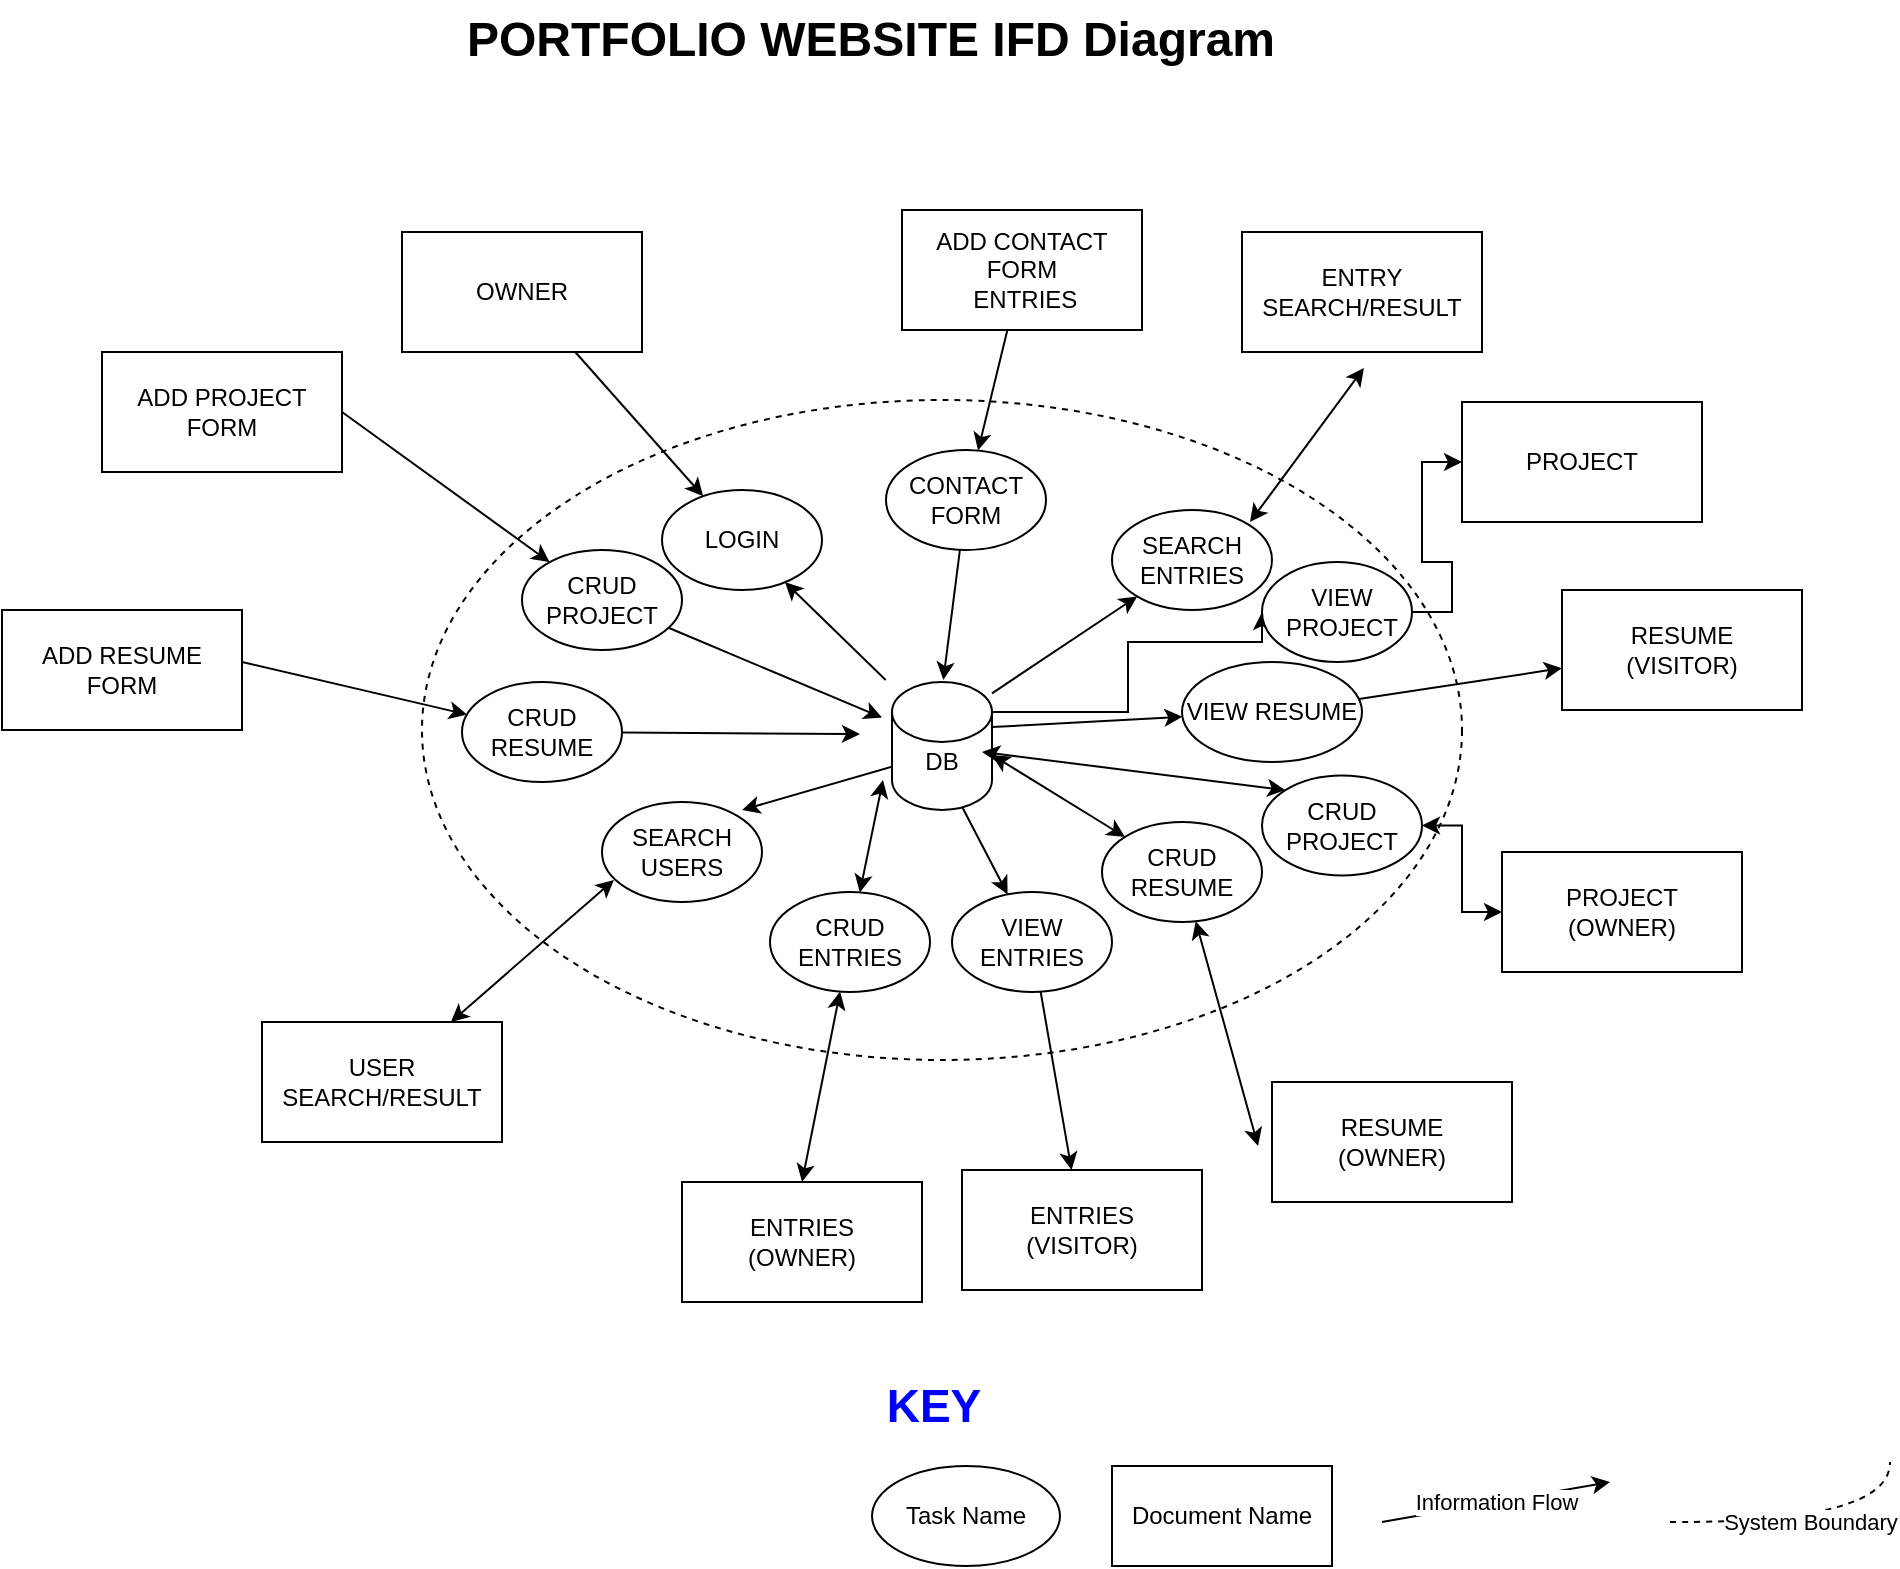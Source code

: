 <mxfile version="14.4.3" type="device"><diagram id="f69riF0zE2jX6KAI8v3U" name="Page-1"><mxGraphModel dx="2272" dy="862" grid="1" gridSize="10" guides="1" tooltips="1" connect="1" arrows="1" fold="1" page="1" pageScale="1" pageWidth="850" pageHeight="1100" math="0" shadow="0"><root><mxCell id="0"/><mxCell id="1" parent="0"/><mxCell id="H5RYmZ8kcxVcwlqUMl1A-1" value="" style="ellipse;whiteSpace=wrap;html=1;dashed=1;" parent="1" vertex="1"><mxGeometry x="-250" y="239" width="520" height="330" as="geometry"/></mxCell><mxCell id="H5RYmZ8kcxVcwlqUMl1A-27" value="" style="edgeStyle=none;rounded=0;orthogonalLoop=1;jettySize=auto;html=1;startArrow=classic;startFill=1;endArrow=classic;endFill=1;entryX=0.075;entryY=0.78;entryDx=0;entryDy=0;entryPerimeter=0;" parent="1" source="H5RYmZ8kcxVcwlqUMl1A-3" target="g5TiDb2rSoXXwQeDszKe-1" edge="1"><mxGeometry relative="1" as="geometry"/></mxCell><mxCell id="H5RYmZ8kcxVcwlqUMl1A-3" value="USER SEARCH/RESULT" style="rounded=0;whiteSpace=wrap;html=1;" parent="1" vertex="1"><mxGeometry x="-330" y="550" width="120" height="60" as="geometry"/></mxCell><mxCell id="H5RYmZ8kcxVcwlqUMl1A-4" value="RESUME&lt;br&gt;(VISITOR)" style="rounded=0;whiteSpace=wrap;html=1;" parent="1" vertex="1"><mxGeometry x="320" y="334" width="120" height="60" as="geometry"/></mxCell><mxCell id="H5RYmZ8kcxVcwlqUMl1A-31" value="" style="edgeStyle=none;rounded=0;orthogonalLoop=1;jettySize=auto;html=1;startArrow=classic;startFill=1;endArrow=classic;endFill=1;exitX=-0.058;exitY=0.533;exitDx=0;exitDy=0;exitPerimeter=0;" parent="1" source="qtLCLrS1bXgk0r4z3jKP-1" target="H5RYmZ8kcxVcwlqUMl1A-17" edge="1"><mxGeometry relative="1" as="geometry"/></mxCell><mxCell id="H5RYmZ8kcxVcwlqUMl1A-33" value="" style="edgeStyle=none;rounded=0;orthogonalLoop=1;jettySize=auto;html=1;startArrow=classic;startFill=1;endArrow=none;endFill=0;" parent="1" source="H5RYmZ8kcxVcwlqUMl1A-6" target="H5RYmZ8kcxVcwlqUMl1A-16" edge="1"><mxGeometry relative="1" as="geometry"/></mxCell><mxCell id="H5RYmZ8kcxVcwlqUMl1A-6" value="ENTRIES&lt;br&gt;(VISITOR)" style="rounded=0;whiteSpace=wrap;html=1;" parent="1" vertex="1"><mxGeometry x="20" y="624" width="120" height="60" as="geometry"/></mxCell><mxCell id="H5RYmZ8kcxVcwlqUMl1A-39" value="" style="edgeStyle=none;rounded=0;orthogonalLoop=1;jettySize=auto;html=1;startArrow=classic;startFill=1;endArrow=classic;endFill=1;exitX=0.5;exitY=0;exitDx=0;exitDy=0;" parent="1" source="qtLCLrS1bXgk0r4z3jKP-2" target="H5RYmZ8kcxVcwlqUMl1A-15" edge="1"><mxGeometry relative="1" as="geometry"/></mxCell><mxCell id="H5RYmZ8kcxVcwlqUMl1A-25" value="" style="edgeStyle=none;rounded=0;orthogonalLoop=1;jettySize=auto;html=1;" parent="1" source="H5RYmZ8kcxVcwlqUMl1A-8" target="H5RYmZ8kcxVcwlqUMl1A-13" edge="1"><mxGeometry relative="1" as="geometry"/></mxCell><mxCell id="H5RYmZ8kcxVcwlqUMl1A-8" value="ADD CONTACT FORM&lt;br&gt;&amp;nbsp;ENTRIES" style="rounded=0;whiteSpace=wrap;html=1;" parent="1" vertex="1"><mxGeometry x="-10" y="144" width="120" height="60" as="geometry"/></mxCell><mxCell id="H5RYmZ8kcxVcwlqUMl1A-22" value="" style="rounded=0;orthogonalLoop=1;jettySize=auto;html=1;" parent="1" source="H5RYmZ8kcxVcwlqUMl1A-9" target="H5RYmZ8kcxVcwlqUMl1A-12" edge="1"><mxGeometry relative="1" as="geometry"/></mxCell><mxCell id="H5RYmZ8kcxVcwlqUMl1A-9" value="OWNER" style="rounded=0;whiteSpace=wrap;html=1;" parent="1" vertex="1"><mxGeometry x="-260" y="155" width="120" height="60" as="geometry"/></mxCell><mxCell id="H5RYmZ8kcxVcwlqUMl1A-10" value="ADD PROJECT FORM" style="rounded=0;whiteSpace=wrap;html=1;" parent="1" vertex="1"><mxGeometry x="-410" y="215" width="120" height="60" as="geometry"/></mxCell><mxCell id="H5RYmZ8kcxVcwlqUMl1A-24" value="" style="rounded=0;orthogonalLoop=1;jettySize=auto;html=1;endArrow=none;endFill=0;startArrow=classic;startFill=1;" parent="1" source="H5RYmZ8kcxVcwlqUMl1A-12" edge="1"><mxGeometry relative="1" as="geometry"><mxPoint x="-18.158" y="379" as="targetPoint"/></mxGeometry></mxCell><mxCell id="H5RYmZ8kcxVcwlqUMl1A-12" value="LOGIN" style="ellipse;whiteSpace=wrap;html=1;" parent="1" vertex="1"><mxGeometry x="-130" y="284" width="80" height="50" as="geometry"/></mxCell><mxCell id="H5RYmZ8kcxVcwlqUMl1A-26" value="" style="edgeStyle=none;rounded=0;orthogonalLoop=1;jettySize=auto;html=1;" parent="1" source="H5RYmZ8kcxVcwlqUMl1A-13" edge="1"><mxGeometry relative="1" as="geometry"><mxPoint x="10.652" y="379" as="targetPoint"/></mxGeometry></mxCell><mxCell id="H5RYmZ8kcxVcwlqUMl1A-13" value="CONTACT FORM" style="ellipse;whiteSpace=wrap;html=1;" parent="1" vertex="1"><mxGeometry x="-18" y="264" width="80" height="50" as="geometry"/></mxCell><mxCell id="H5RYmZ8kcxVcwlqUMl1A-40" value="" style="edgeStyle=none;rounded=0;orthogonalLoop=1;jettySize=auto;html=1;startArrow=classic;startFill=1;endArrow=classic;endFill=1;" parent="1" source="H5RYmZ8kcxVcwlqUMl1A-15" edge="1"><mxGeometry relative="1" as="geometry"><mxPoint x="-19.506" y="429" as="targetPoint"/></mxGeometry></mxCell><mxCell id="H5RYmZ8kcxVcwlqUMl1A-15" value="CRUD&lt;br&gt;ENTRIES" style="ellipse;whiteSpace=wrap;html=1;" parent="1" vertex="1"><mxGeometry x="-76" y="485" width="80" height="50" as="geometry"/></mxCell><mxCell id="H5RYmZ8kcxVcwlqUMl1A-34" value="" style="edgeStyle=none;rounded=0;orthogonalLoop=1;jettySize=auto;html=1;startArrow=classic;startFill=1;endArrow=none;endFill=0;" parent="1" source="H5RYmZ8kcxVcwlqUMl1A-16" edge="1"><mxGeometry relative="1" as="geometry"><mxPoint x="13.069" y="429" as="targetPoint"/></mxGeometry></mxCell><mxCell id="H5RYmZ8kcxVcwlqUMl1A-16" value="VIEW ENTRIES" style="ellipse;whiteSpace=wrap;html=1;" parent="1" vertex="1"><mxGeometry x="15" y="485" width="80" height="50" as="geometry"/></mxCell><mxCell id="H5RYmZ8kcxVcwlqUMl1A-32" value="" style="edgeStyle=none;rounded=0;orthogonalLoop=1;jettySize=auto;html=1;startArrow=classic;startFill=1;endArrow=classic;endFill=1;entryX=1;entryY=0.75;entryDx=0;entryDy=0;" parent="1" source="H5RYmZ8kcxVcwlqUMl1A-17" edge="1"><mxGeometry relative="1" as="geometry"><mxPoint x="35" y="416.5" as="targetPoint"/></mxGeometry></mxCell><mxCell id="H5RYmZ8kcxVcwlqUMl1A-17" value="" style="ellipse;whiteSpace=wrap;html=1;" parent="1" vertex="1"><mxGeometry x="90" y="450" width="80" height="50" as="geometry"/></mxCell><mxCell id="H5RYmZ8kcxVcwlqUMl1A-29" value="" style="edgeStyle=none;rounded=0;orthogonalLoop=1;jettySize=auto;html=1;startArrow=classic;startFill=1;endArrow=none;endFill=0;" parent="1" source="H5RYmZ8kcxVcwlqUMl1A-18" edge="1"><mxGeometry relative="1" as="geometry"><mxPoint x="35" y="402.522" as="targetPoint"/></mxGeometry></mxCell><mxCell id="H5RYmZ8kcxVcwlqUMl1A-30" value="" style="edgeStyle=none;rounded=0;orthogonalLoop=1;jettySize=auto;html=1;startArrow=none;startFill=0;endArrow=classic;endFill=1;" parent="1" source="H5RYmZ8kcxVcwlqUMl1A-18" target="H5RYmZ8kcxVcwlqUMl1A-4" edge="1"><mxGeometry relative="1" as="geometry"/></mxCell><mxCell id="H5RYmZ8kcxVcwlqUMl1A-18" value="VIEW RESUME" style="ellipse;whiteSpace=wrap;html=1;" parent="1" vertex="1"><mxGeometry x="130" y="370" width="90" height="50" as="geometry"/></mxCell><mxCell id="H5RYmZ8kcxVcwlqUMl1A-28" value="" style="edgeStyle=none;rounded=0;orthogonalLoop=1;jettySize=auto;html=1;startArrow=classic;startFill=1;endArrow=none;endFill=0;" parent="1" source="H5RYmZ8kcxVcwlqUMl1A-19" edge="1"><mxGeometry relative="1" as="geometry"><mxPoint x="35" y="385.667" as="targetPoint"/></mxGeometry></mxCell><mxCell id="H5RYmZ8kcxVcwlqUMl1A-19" value="SEARCH ENTRIES" style="ellipse;whiteSpace=wrap;html=1;" parent="1" vertex="1"><mxGeometry x="95" y="294" width="80" height="50" as="geometry"/></mxCell><mxCell id="H5RYmZ8kcxVcwlqUMl1A-38" value="" style="edgeStyle=none;rounded=0;orthogonalLoop=1;jettySize=auto;html=1;startArrow=none;startFill=0;endArrow=classic;endFill=1;" parent="1" source="H5RYmZ8kcxVcwlqUMl1A-35" edge="1"><mxGeometry relative="1" as="geometry"><mxPoint x="-20" y="397.803" as="targetPoint"/></mxGeometry></mxCell><mxCell id="H5RYmZ8kcxVcwlqUMl1A-35" value="CRUD PROJECT" style="ellipse;whiteSpace=wrap;html=1;" parent="1" vertex="1"><mxGeometry x="-200" y="314" width="80" height="50" as="geometry"/></mxCell><mxCell id="H5RYmZ8kcxVcwlqUMl1A-43" value="Task Name" style="ellipse;whiteSpace=wrap;html=1;" parent="1" vertex="1"><mxGeometry x="-25" y="772" width="94" height="50" as="geometry"/></mxCell><mxCell id="H5RYmZ8kcxVcwlqUMl1A-44" value="Document Name" style="rounded=0;whiteSpace=wrap;html=1;" parent="1" vertex="1"><mxGeometry x="95" y="772" width="110" height="50" as="geometry"/></mxCell><mxCell id="H5RYmZ8kcxVcwlqUMl1A-45" value="&lt;b&gt;&lt;font style=&quot;font-size: 23px&quot; color=&quot;#0000ff&quot;&gt;KEY&lt;/font&gt;&lt;/b&gt;" style="text;html=1;strokeColor=none;fillColor=none;align=center;verticalAlign=middle;whiteSpace=wrap;rounded=0;" parent="1" vertex="1"><mxGeometry x="-31" y="722" width="74" height="40" as="geometry"/></mxCell><mxCell id="H5RYmZ8kcxVcwlqUMl1A-46" value="Information Flow" style="endArrow=classic;html=1;" parent="1" edge="1"><mxGeometry width="50" height="50" relative="1" as="geometry"><mxPoint x="230" y="800" as="sourcePoint"/><mxPoint x="344" y="780" as="targetPoint"/></mxGeometry></mxCell><mxCell id="H5RYmZ8kcxVcwlqUMl1A-48" value="System Boundary" style="endArrow=none;dashed=1;html=1;edgeStyle=orthogonalEdgeStyle;elbow=vertical;curved=1;" parent="1" edge="1"><mxGeometry width="50" height="50" relative="1" as="geometry"><mxPoint x="374" y="800" as="sourcePoint"/><mxPoint x="484" y="770" as="targetPoint"/></mxGeometry></mxCell><mxCell id="H5RYmZ8kcxVcwlqUMl1A-50" value="PORTFOLIO WEBSITE IFD Diagram" style="text;strokeColor=none;fillColor=none;html=1;fontSize=24;fontStyle=1;verticalAlign=middle;align=center;" parent="1" vertex="1"><mxGeometry x="-76" y="39" width="100" height="40" as="geometry"/></mxCell><mxCell id="-q47oKd1JQudNe9BDdFH-1" value="" style="endArrow=classic;html=1;exitX=1;exitY=0.5;exitDx=0;exitDy=0;" parent="1" target="H5RYmZ8kcxVcwlqUMl1A-35" edge="1" source="H5RYmZ8kcxVcwlqUMl1A-10"><mxGeometry width="50" height="50" relative="1" as="geometry"><mxPoint x="-320" y="314" as="sourcePoint"/><mxPoint x="-270" y="264" as="targetPoint"/></mxGeometry></mxCell><mxCell id="-q47oKd1JQudNe9BDdFH-2" style="edgeStyle=none;rounded=0;orthogonalLoop=1;jettySize=auto;html=1;exitX=0.5;exitY=0;exitDx=0;exitDy=0;startArrow=classic;startFill=1;endArrow=none;endFill=0;" parent="1" source="H5RYmZ8kcxVcwlqUMl1A-17" target="H5RYmZ8kcxVcwlqUMl1A-17" edge="1"><mxGeometry relative="1" as="geometry"/></mxCell><mxCell id="g5TiDb2rSoXXwQeDszKe-1" value="SEARCH USERS" style="ellipse;whiteSpace=wrap;html=1;" parent="1" vertex="1"><mxGeometry x="-160" y="440" width="80" height="50" as="geometry"/></mxCell><mxCell id="g5TiDb2rSoXXwQeDszKe-2" value="" style="edgeStyle=none;rounded=0;orthogonalLoop=1;jettySize=auto;html=1;startArrow=classic;startFill=1;endArrow=none;endFill=0;entryX=0;entryY=0.5;entryDx=0;entryDy=0;" parent="1" edge="1"><mxGeometry relative="1" as="geometry"><mxPoint x="-90" y="444" as="sourcePoint"/><mxPoint y="418" as="targetPoint"/></mxGeometry></mxCell><mxCell id="g5TiDb2rSoXXwQeDszKe-3" value="ENTRY SEARCH/RESULT" style="rounded=0;whiteSpace=wrap;html=1;" parent="1" vertex="1"><mxGeometry x="160" y="155" width="120" height="60" as="geometry"/></mxCell><mxCell id="-NbH2facQD2tOK-JB0Vn-1" value="" style="edgeStyle=none;rounded=0;orthogonalLoop=1;jettySize=auto;html=1;startArrow=classic;startFill=1;endArrow=classic;endFill=1;entryX=0.508;entryY=1.133;entryDx=0;entryDy=0;entryPerimeter=0;" parent="1" edge="1" target="g5TiDb2rSoXXwQeDszKe-3"><mxGeometry relative="1" as="geometry"><mxPoint x="164" y="300" as="sourcePoint"/><mxPoint x="250" y="249" as="targetPoint"/></mxGeometry></mxCell><mxCell id="zvGAOPhLotKnUewdl_NJ-25" style="edgeStyle=orthogonalEdgeStyle;rounded=0;orthogonalLoop=1;jettySize=auto;html=1;exitX=1;exitY=0;exitDx=0;exitDy=15;exitPerimeter=0;entryX=0;entryY=0.5;entryDx=0;entryDy=0;startArrow=none;startFill=0;" edge="1" parent="1" source="68ZTwQf32XZ7paScNlFc-1" target="zvGAOPhLotKnUewdl_NJ-26"><mxGeometry relative="1" as="geometry"><Array as="points"><mxPoint x="103" y="395"/><mxPoint x="103" y="360"/><mxPoint x="170" y="360"/></Array></mxGeometry></mxCell><mxCell id="68ZTwQf32XZ7paScNlFc-1" value="" style="shape=cylinder3;whiteSpace=wrap;html=1;boundedLbl=1;backgroundOutline=1;size=15;" parent="1" vertex="1"><mxGeometry x="-15" y="380" width="50" height="64" as="geometry"/></mxCell><mxCell id="68ZTwQf32XZ7paScNlFc-2" value="DB" style="text;html=1;strokeColor=none;fillColor=none;align=center;verticalAlign=middle;whiteSpace=wrap;rounded=0;" parent="1" vertex="1"><mxGeometry x="-10" y="410" width="40" height="20" as="geometry"/></mxCell><mxCell id="qtLCLrS1bXgk0r4z3jKP-1" value="RESUME&lt;br&gt;(OWNER)" style="rounded=0;whiteSpace=wrap;html=1;" parent="1" vertex="1"><mxGeometry x="175" y="580" width="120" height="60" as="geometry"/></mxCell><mxCell id="qtLCLrS1bXgk0r4z3jKP-2" value="ENTRIES &lt;br&gt;(OWNER)" style="rounded=0;whiteSpace=wrap;html=1;" parent="1" vertex="1"><mxGeometry x="-120" y="630" width="120" height="60" as="geometry"/></mxCell><mxCell id="zvGAOPhLotKnUewdl_NJ-2" value="CRUD RESUME" style="text;html=1;strokeColor=none;fillColor=none;align=center;verticalAlign=middle;whiteSpace=wrap;rounded=0;" vertex="1" parent="1"><mxGeometry x="110" y="465" width="40" height="20" as="geometry"/></mxCell><mxCell id="zvGAOPhLotKnUewdl_NJ-3" value="ADD RESUME FORM" style="rounded=0;whiteSpace=wrap;html=1;" vertex="1" parent="1"><mxGeometry x="-460" y="344" width="120" height="60" as="geometry"/></mxCell><mxCell id="zvGAOPhLotKnUewdl_NJ-4" value="" style="edgeStyle=none;rounded=0;orthogonalLoop=1;jettySize=auto;html=1;startArrow=none;startFill=0;endArrow=classic;endFill=1;" edge="1" parent="1" source="zvGAOPhLotKnUewdl_NJ-5"><mxGeometry relative="1" as="geometry"><mxPoint x="-31" y="406" as="targetPoint"/></mxGeometry></mxCell><mxCell id="zvGAOPhLotKnUewdl_NJ-5" value="CRUD RESUME" style="ellipse;whiteSpace=wrap;html=1;" vertex="1" parent="1"><mxGeometry x="-230" y="380.0" width="80" height="50" as="geometry"/></mxCell><mxCell id="zvGAOPhLotKnUewdl_NJ-6" value="" style="endArrow=classic;html=1;" edge="1" parent="1" target="zvGAOPhLotKnUewdl_NJ-5"><mxGeometry width="50" height="50" relative="1" as="geometry"><mxPoint x="-340" y="370" as="sourcePoint"/><mxPoint x="-281" y="272.1" as="targetPoint"/></mxGeometry></mxCell><mxCell id="zvGAOPhLotKnUewdl_NJ-11" value="" style="edgeStyle=none;rounded=0;orthogonalLoop=1;jettySize=auto;html=1;startArrow=classic;startFill=1;endArrow=classic;endFill=1;entryX=1;entryY=0.25;entryDx=0;entryDy=0;exitX=0;exitY=0;exitDx=0;exitDy=0;" edge="1" parent="1" source="zvGAOPhLotKnUewdl_NJ-16" target="68ZTwQf32XZ7paScNlFc-2"><mxGeometry relative="1" as="geometry"><mxPoint x="90" y="323" as="targetPoint"/><mxPoint x="156.386" y="364.281" as="sourcePoint"/></mxGeometry></mxCell><mxCell id="zvGAOPhLotKnUewdl_NJ-12" value="PROJECT&lt;br&gt;(OWNER)" style="rounded=0;whiteSpace=wrap;html=1;" vertex="1" parent="1"><mxGeometry x="290" y="465" width="120" height="60" as="geometry"/></mxCell><mxCell id="zvGAOPhLotKnUewdl_NJ-16" value="" style="ellipse;whiteSpace=wrap;html=1;" vertex="1" parent="1"><mxGeometry x="170" y="426.75" width="80" height="50" as="geometry"/></mxCell><mxCell id="zvGAOPhLotKnUewdl_NJ-24" style="edgeStyle=orthogonalEdgeStyle;rounded=0;orthogonalLoop=1;jettySize=auto;html=1;exitX=1;exitY=0.5;exitDx=0;exitDy=0;entryX=0;entryY=0.5;entryDx=0;entryDy=0;startArrow=classic;startFill=1;" edge="1" parent="1" source="zvGAOPhLotKnUewdl_NJ-16" target="zvGAOPhLotKnUewdl_NJ-12"><mxGeometry relative="1" as="geometry"/></mxCell><mxCell id="zvGAOPhLotKnUewdl_NJ-21" value="CRUD PROJECT" style="text;html=1;strokeColor=none;fillColor=none;align=center;verticalAlign=middle;whiteSpace=wrap;rounded=0;" vertex="1" parent="1"><mxGeometry x="190" y="441.75" width="40" height="20" as="geometry"/></mxCell><mxCell id="zvGAOPhLotKnUewdl_NJ-26" value="" style="ellipse;whiteSpace=wrap;html=1;" vertex="1" parent="1"><mxGeometry x="170" y="320" width="75" height="50" as="geometry"/></mxCell><mxCell id="zvGAOPhLotKnUewdl_NJ-27" value="VIEW PROJECT" style="text;html=1;strokeColor=none;fillColor=none;align=center;verticalAlign=middle;whiteSpace=wrap;rounded=0;" vertex="1" parent="1"><mxGeometry x="190" y="335" width="40" height="20" as="geometry"/></mxCell><mxCell id="zvGAOPhLotKnUewdl_NJ-29" style="edgeStyle=orthogonalEdgeStyle;rounded=0;orthogonalLoop=1;jettySize=auto;html=1;exitX=0;exitY=0.5;exitDx=0;exitDy=0;entryX=1;entryY=0.5;entryDx=0;entryDy=0;startArrow=classic;startFill=1;endArrow=none;endFill=0;" edge="1" parent="1" source="zvGAOPhLotKnUewdl_NJ-28" target="zvGAOPhLotKnUewdl_NJ-26"><mxGeometry relative="1" as="geometry"/></mxCell><mxCell id="zvGAOPhLotKnUewdl_NJ-28" value="PROJECT&lt;br&gt;" style="rounded=0;whiteSpace=wrap;html=1;" vertex="1" parent="1"><mxGeometry x="270" y="240" width="120" height="60" as="geometry"/></mxCell></root></mxGraphModel></diagram></mxfile>